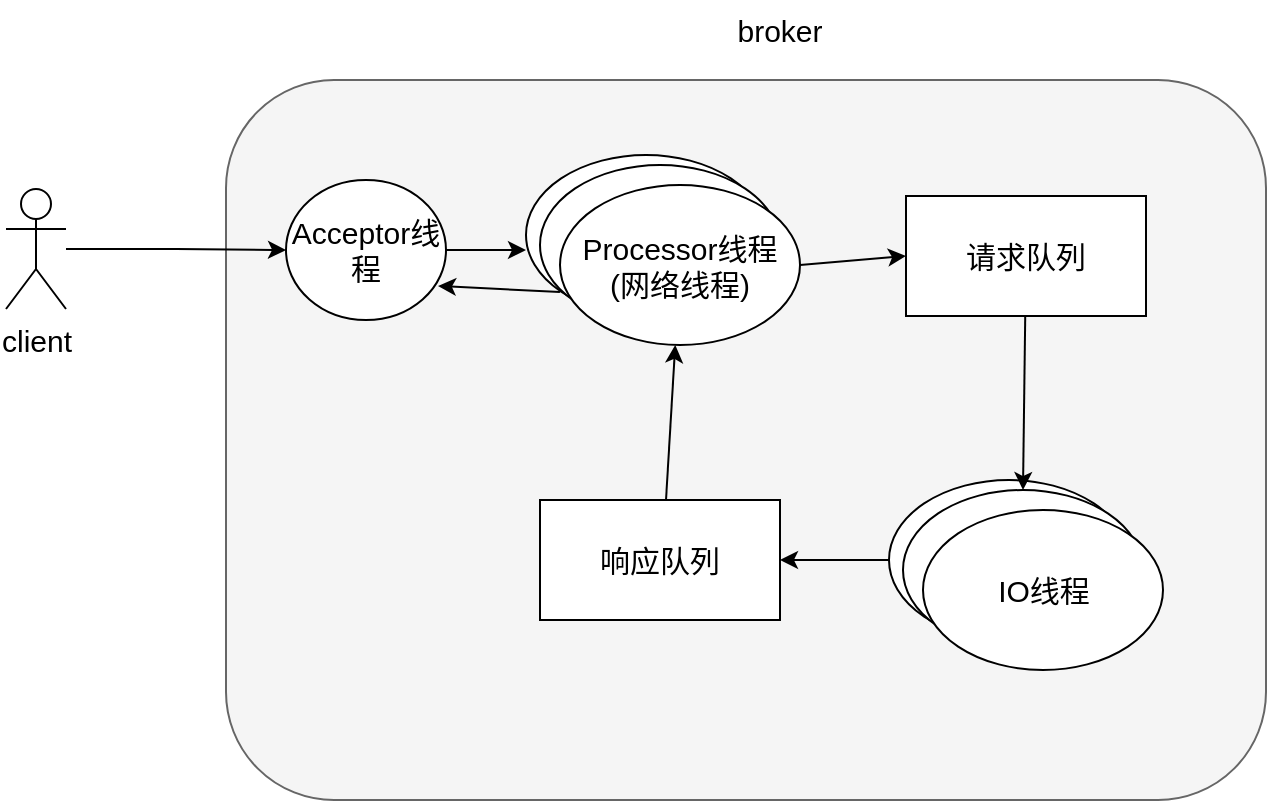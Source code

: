 <mxfile version="12.1.2" type="github" pages="1"><diagram id="xnw3u-t11U_X49BIagJU" name="Page-1"><mxGraphModel dx="956" dy="428" grid="1" gridSize="10" guides="1" tooltips="1" connect="1" arrows="1" fold="1" page="1" pageScale="1" pageWidth="827" pageHeight="1169" math="0" shadow="0"><root><mxCell id="0"/><mxCell id="1" parent="0"/><mxCell id="u6_CQ1yCJtD4wfYv31jp-1" value="" style="rounded=1;whiteSpace=wrap;html=1;fillColor=#f5f5f5;strokeColor=#666666;fontColor=#333333;fontSize=15;" parent="1" vertex="1"><mxGeometry x="160" y="90" width="520" height="360" as="geometry"/></mxCell><mxCell id="u6_CQ1yCJtD4wfYv31jp-2" value="broker" style="text;html=1;strokeColor=none;fillColor=none;align=center;verticalAlign=middle;whiteSpace=wrap;rounded=0;fontSize=15;" parent="1" vertex="1"><mxGeometry x="407" y="50" width="60" height="30" as="geometry"/></mxCell><mxCell id="u6_CQ1yCJtD4wfYv31jp-3" value="Acceptor线程" style="ellipse;whiteSpace=wrap;html=1;fontSize=15;" parent="1" vertex="1"><mxGeometry x="190" y="140" width="80" height="70" as="geometry"/></mxCell><mxCell id="u6_CQ1yCJtD4wfYv31jp-4" value="" style="group;fontSize=15;" parent="1" vertex="1" connectable="0"><mxGeometry x="310" y="127.5" width="137" height="95" as="geometry"/></mxCell><mxCell id="u6_CQ1yCJtD4wfYv31jp-5" value="" style="ellipse;whiteSpace=wrap;html=1;fontSize=15;" parent="u6_CQ1yCJtD4wfYv31jp-4" vertex="1"><mxGeometry width="120" height="80" as="geometry"/></mxCell><mxCell id="u6_CQ1yCJtD4wfYv31jp-6" value="" style="ellipse;whiteSpace=wrap;html=1;fontSize=15;" parent="u6_CQ1yCJtD4wfYv31jp-4" vertex="1"><mxGeometry x="7" y="5" width="120" height="80" as="geometry"/></mxCell><mxCell id="u6_CQ1yCJtD4wfYv31jp-7" value="Processor线程&lt;br style=&quot;font-size: 15px;&quot;&gt;(网络线程)" style="ellipse;whiteSpace=wrap;html=1;fontSize=15;" parent="u6_CQ1yCJtD4wfYv31jp-4" vertex="1"><mxGeometry x="17" y="15" width="120" height="80" as="geometry"/></mxCell><mxCell id="u6_CQ1yCJtD4wfYv31jp-8" value="" style="endArrow=classic;html=1;fontSize=15;" parent="1" source="u6_CQ1yCJtD4wfYv31jp-3" edge="1"><mxGeometry width="50" height="50" relative="1" as="geometry"><mxPoint x="270" y="225" as="sourcePoint"/><mxPoint x="310" y="175" as="targetPoint"/></mxGeometry></mxCell><mxCell id="u6_CQ1yCJtD4wfYv31jp-9" value="请求队列" style="rounded=0;whiteSpace=wrap;html=1;fontSize=15;" parent="1" vertex="1"><mxGeometry x="500" y="148" width="120" height="60" as="geometry"/></mxCell><mxCell id="u6_CQ1yCJtD4wfYv31jp-10" value="" style="endArrow=classic;html=1;exitX=1;exitY=0.5;exitDx=0;exitDy=0;entryX=0;entryY=0.5;entryDx=0;entryDy=0;fontSize=15;" parent="1" source="u6_CQ1yCJtD4wfYv31jp-7" target="u6_CQ1yCJtD4wfYv31jp-9" edge="1"><mxGeometry width="50" height="50" relative="1" as="geometry"><mxPoint x="450" y="200" as="sourcePoint"/><mxPoint x="500" y="150" as="targetPoint"/></mxGeometry></mxCell><mxCell id="u6_CQ1yCJtD4wfYv31jp-11" value="" style="group;fontSize=15;" parent="1" vertex="1" connectable="0"><mxGeometry x="491.5" y="290" width="137" height="95" as="geometry"/></mxCell><mxCell id="u6_CQ1yCJtD4wfYv31jp-12" value="" style="ellipse;whiteSpace=wrap;html=1;fontSize=15;" parent="u6_CQ1yCJtD4wfYv31jp-11" vertex="1"><mxGeometry width="120" height="80" as="geometry"/></mxCell><mxCell id="u6_CQ1yCJtD4wfYv31jp-13" value="" style="ellipse;whiteSpace=wrap;html=1;fontSize=15;" parent="u6_CQ1yCJtD4wfYv31jp-11" vertex="1"><mxGeometry x="7" y="5" width="120" height="80" as="geometry"/></mxCell><mxCell id="u6_CQ1yCJtD4wfYv31jp-14" value="IO线程" style="ellipse;whiteSpace=wrap;html=1;fontSize=15;" parent="u6_CQ1yCJtD4wfYv31jp-11" vertex="1"><mxGeometry x="17" y="15" width="120" height="80" as="geometry"/></mxCell><mxCell id="u6_CQ1yCJtD4wfYv31jp-15" value="" style="endArrow=classic;html=1;entryX=0.5;entryY=0;entryDx=0;entryDy=0;fontSize=15;" parent="1" source="u6_CQ1yCJtD4wfYv31jp-9" target="u6_CQ1yCJtD4wfYv31jp-13" edge="1"><mxGeometry width="50" height="50" relative="1" as="geometry"><mxPoint x="560" y="250" as="sourcePoint"/><mxPoint x="610" y="200" as="targetPoint"/></mxGeometry></mxCell><mxCell id="u6_CQ1yCJtD4wfYv31jp-16" value="响应队列" style="rounded=0;whiteSpace=wrap;html=1;fontSize=15;" parent="1" vertex="1"><mxGeometry x="317" y="300" width="120" height="60" as="geometry"/></mxCell><mxCell id="u6_CQ1yCJtD4wfYv31jp-17" value="" style="endArrow=classic;html=1;exitX=0;exitY=0.5;exitDx=0;exitDy=0;entryX=1;entryY=0.5;entryDx=0;entryDy=0;fontSize=15;" parent="1" source="u6_CQ1yCJtD4wfYv31jp-12" target="u6_CQ1yCJtD4wfYv31jp-16" edge="1"><mxGeometry width="50" height="50" relative="1" as="geometry"><mxPoint x="490" y="360" as="sourcePoint"/><mxPoint x="540" y="310" as="targetPoint"/></mxGeometry></mxCell><mxCell id="u6_CQ1yCJtD4wfYv31jp-18" value="" style="endArrow=classic;html=1;fontSize=15;" parent="1" target="u6_CQ1yCJtD4wfYv31jp-7" edge="1"><mxGeometry width="50" height="50" relative="1" as="geometry"><mxPoint x="380" y="300" as="sourcePoint"/><mxPoint x="400" y="280" as="targetPoint"/></mxGeometry></mxCell><mxCell id="u6_CQ1yCJtD4wfYv31jp-19" value="" style="endArrow=classic;html=1;exitX=0.083;exitY=0.794;exitDx=0;exitDy=0;exitPerimeter=0;entryX=0.95;entryY=0.757;entryDx=0;entryDy=0;entryPerimeter=0;fontSize=15;" parent="1" source="u6_CQ1yCJtD4wfYv31jp-6" target="u6_CQ1yCJtD4wfYv31jp-3" edge="1"><mxGeometry width="50" height="50" relative="1" as="geometry"><mxPoint x="270" y="260" as="sourcePoint"/><mxPoint x="320" y="210" as="targetPoint"/></mxGeometry></mxCell><mxCell id="u6_CQ1yCJtD4wfYv31jp-20" value="" style="edgeStyle=orthogonalEdgeStyle;rounded=0;orthogonalLoop=1;jettySize=auto;html=1;fontSize=15;entryX=0;entryY=0.5;entryDx=0;entryDy=0;" parent="1" source="u6_CQ1yCJtD4wfYv31jp-21" target="u6_CQ1yCJtD4wfYv31jp-3" edge="1"><mxGeometry relative="1" as="geometry"/></mxCell><mxCell id="u6_CQ1yCJtD4wfYv31jp-21" value="client" style="shape=umlActor;verticalLabelPosition=bottom;labelBackgroundColor=#ffffff;verticalAlign=top;html=1;outlineConnect=0;fontSize=15;" parent="1" vertex="1"><mxGeometry x="50" y="144.5" width="30" height="60" as="geometry"/></mxCell></root></mxGraphModel></diagram></mxfile>